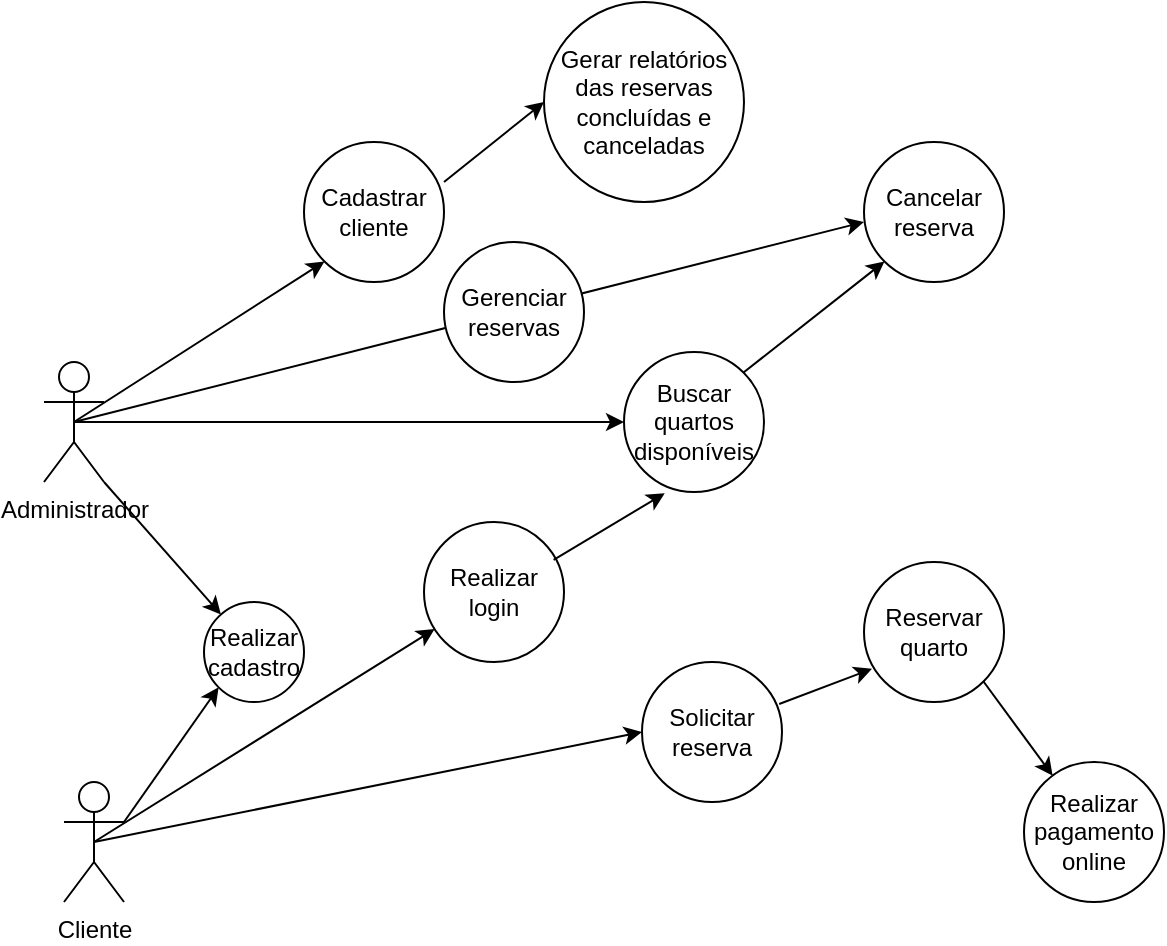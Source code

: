 <mxfile version="24.8.2" pages="4">
  <diagram name="Página-1" id="Xs34s9B4FBHWlUwhWFRe">
    <mxGraphModel dx="1050" dy="569" grid="1" gridSize="10" guides="1" tooltips="1" connect="1" arrows="1" fold="1" page="1" pageScale="1" pageWidth="827" pageHeight="1169" math="0" shadow="0">
      <root>
        <mxCell id="0" />
        <mxCell id="1" parent="0" />
        <mxCell id="_SJMLCTCJ_lndH7MMtLi-9" style="edgeStyle=none;rounded=0;orthogonalLoop=1;jettySize=auto;html=1;exitX=1;exitY=0.333;exitDx=0;exitDy=0;exitPerimeter=0;entryX=0;entryY=1;entryDx=0;entryDy=0;" edge="1" parent="1" source="_SJMLCTCJ_lndH7MMtLi-1" target="_SJMLCTCJ_lndH7MMtLi-2">
          <mxGeometry relative="1" as="geometry" />
        </mxCell>
        <mxCell id="_SJMLCTCJ_lndH7MMtLi-18" style="edgeStyle=none;rounded=0;orthogonalLoop=1;jettySize=auto;html=1;exitX=0.5;exitY=0.5;exitDx=0;exitDy=0;exitPerimeter=0;" edge="1" parent="1" source="_SJMLCTCJ_lndH7MMtLi-1" target="_SJMLCTCJ_lndH7MMtLi-17">
          <mxGeometry relative="1" as="geometry" />
        </mxCell>
        <mxCell id="_SJMLCTCJ_lndH7MMtLi-21" style="edgeStyle=none;rounded=0;orthogonalLoop=1;jettySize=auto;html=1;exitX=0.5;exitY=0.5;exitDx=0;exitDy=0;exitPerimeter=0;entryX=0;entryY=0.5;entryDx=0;entryDy=0;" edge="1" parent="1" source="_SJMLCTCJ_lndH7MMtLi-1" target="_SJMLCTCJ_lndH7MMtLi-22">
          <mxGeometry relative="1" as="geometry">
            <mxPoint x="370" y="715" as="targetPoint" />
          </mxGeometry>
        </mxCell>
        <mxCell id="_SJMLCTCJ_lndH7MMtLi-1" value="Cliente" style="shape=umlActor;verticalLabelPosition=bottom;verticalAlign=top;html=1;" vertex="1" parent="1">
          <mxGeometry x="90" y="740" width="30" height="60" as="geometry" />
        </mxCell>
        <mxCell id="_SJMLCTCJ_lndH7MMtLi-15" style="edgeStyle=none;rounded=0;orthogonalLoop=1;jettySize=auto;html=1;exitX=0.5;exitY=0.5;exitDx=0;exitDy=0;entryX=0;entryY=1;entryDx=0;entryDy=0;exitPerimeter=0;" edge="1" parent="1" source="_SJMLCTCJ_lndH7MMtLi-10" target="_SJMLCTCJ_lndH7MMtLi-14">
          <mxGeometry relative="1" as="geometry" />
        </mxCell>
        <mxCell id="_SJMLCTCJ_lndH7MMtLi-2" value="Realizar cadastro" style="ellipse;whiteSpace=wrap;html=1;" vertex="1" parent="1">
          <mxGeometry x="160" y="650" width="50" height="50" as="geometry" />
        </mxCell>
        <mxCell id="_SJMLCTCJ_lndH7MMtLi-13" style="edgeStyle=none;rounded=0;orthogonalLoop=1;jettySize=auto;html=1;exitX=1;exitY=1;exitDx=0;exitDy=0;exitPerimeter=0;" edge="1" parent="1" source="_SJMLCTCJ_lndH7MMtLi-10" target="_SJMLCTCJ_lndH7MMtLi-2">
          <mxGeometry relative="1" as="geometry" />
        </mxCell>
        <mxCell id="_SJMLCTCJ_lndH7MMtLi-20" style="edgeStyle=none;rounded=0;orthogonalLoop=1;jettySize=auto;html=1;exitX=0.5;exitY=0.5;exitDx=0;exitDy=0;exitPerimeter=0;" edge="1" parent="1" source="_SJMLCTCJ_lndH7MMtLi-10" target="_SJMLCTCJ_lndH7MMtLi-16">
          <mxGeometry relative="1" as="geometry" />
        </mxCell>
        <mxCell id="_SJMLCTCJ_lndH7MMtLi-23" style="edgeStyle=none;rounded=0;orthogonalLoop=1;jettySize=auto;html=1;exitX=0.5;exitY=0.5;exitDx=0;exitDy=0;exitPerimeter=0;" edge="1" parent="1" source="_SJMLCTCJ_lndH7MMtLi-10">
          <mxGeometry relative="1" as="geometry">
            <mxPoint x="490" y="460" as="targetPoint" />
          </mxGeometry>
        </mxCell>
        <mxCell id="_SJMLCTCJ_lndH7MMtLi-10" value="Administrador&lt;div&gt;&lt;br&gt;&lt;/div&gt;" style="shape=umlActor;verticalLabelPosition=bottom;verticalAlign=top;html=1;" vertex="1" parent="1">
          <mxGeometry x="80" y="530" width="30" height="60" as="geometry" />
        </mxCell>
        <mxCell id="_SJMLCTCJ_lndH7MMtLi-34" style="edgeStyle=none;rounded=0;orthogonalLoop=1;jettySize=auto;html=1;exitX=1;exitY=0.286;exitDx=0;exitDy=0;entryX=0;entryY=0.5;entryDx=0;entryDy=0;exitPerimeter=0;" edge="1" parent="1" source="_SJMLCTCJ_lndH7MMtLi-14" target="_SJMLCTCJ_lndH7MMtLi-33">
          <mxGeometry relative="1" as="geometry" />
        </mxCell>
        <mxCell id="_SJMLCTCJ_lndH7MMtLi-14" value="Cadastrar cliente" style="ellipse;whiteSpace=wrap;html=1;" vertex="1" parent="1">
          <mxGeometry x="210" y="420" width="70" height="70" as="geometry" />
        </mxCell>
        <mxCell id="_SJMLCTCJ_lndH7MMtLi-36" style="edgeStyle=none;rounded=0;orthogonalLoop=1;jettySize=auto;html=1;exitX=1;exitY=0;exitDx=0;exitDy=0;entryX=0;entryY=1;entryDx=0;entryDy=0;" edge="1" parent="1" source="_SJMLCTCJ_lndH7MMtLi-16" target="_SJMLCTCJ_lndH7MMtLi-31">
          <mxGeometry relative="1" as="geometry" />
        </mxCell>
        <mxCell id="_SJMLCTCJ_lndH7MMtLi-16" value="Buscar quartos disponíveis" style="ellipse;whiteSpace=wrap;html=1;" vertex="1" parent="1">
          <mxGeometry x="370" y="525" width="70" height="70" as="geometry" />
        </mxCell>
        <mxCell id="_SJMLCTCJ_lndH7MMtLi-17" value="Realizar login" style="ellipse;whiteSpace=wrap;html=1;" vertex="1" parent="1">
          <mxGeometry x="270" y="610" width="70" height="70" as="geometry" />
        </mxCell>
        <mxCell id="_SJMLCTCJ_lndH7MMtLi-19" style="edgeStyle=none;rounded=0;orthogonalLoop=1;jettySize=auto;html=1;exitX=0.926;exitY=0.271;exitDx=0;exitDy=0;entryX=0.291;entryY=1.009;entryDx=0;entryDy=0;entryPerimeter=0;exitPerimeter=0;" edge="1" parent="1" source="_SJMLCTCJ_lndH7MMtLi-17" target="_SJMLCTCJ_lndH7MMtLi-16">
          <mxGeometry relative="1" as="geometry" />
        </mxCell>
        <mxCell id="_SJMLCTCJ_lndH7MMtLi-22" value="Solicitar reserva" style="ellipse;whiteSpace=wrap;html=1;" vertex="1" parent="1">
          <mxGeometry x="379" y="680" width="70" height="70" as="geometry" />
        </mxCell>
        <mxCell id="_SJMLCTCJ_lndH7MMtLi-30" style="edgeStyle=none;rounded=0;orthogonalLoop=1;jettySize=auto;html=1;exitX=1;exitY=1;exitDx=0;exitDy=0;" edge="1" parent="1" source="_SJMLCTCJ_lndH7MMtLi-24" target="_SJMLCTCJ_lndH7MMtLi-27">
          <mxGeometry relative="1" as="geometry" />
        </mxCell>
        <mxCell id="_SJMLCTCJ_lndH7MMtLi-24" value="Reservar quarto" style="ellipse;whiteSpace=wrap;html=1;" vertex="1" parent="1">
          <mxGeometry x="490" y="630" width="70" height="70" as="geometry" />
        </mxCell>
        <mxCell id="_SJMLCTCJ_lndH7MMtLi-26" style="edgeStyle=none;rounded=0;orthogonalLoop=1;jettySize=auto;html=1;entryX=0.057;entryY=0.763;entryDx=0;entryDy=0;entryPerimeter=0;exitX=0.98;exitY=0.3;exitDx=0;exitDy=0;exitPerimeter=0;" edge="1" parent="1" source="_SJMLCTCJ_lndH7MMtLi-22" target="_SJMLCTCJ_lndH7MMtLi-24">
          <mxGeometry relative="1" as="geometry">
            <mxPoint x="450" y="700" as="sourcePoint" />
          </mxGeometry>
        </mxCell>
        <mxCell id="_SJMLCTCJ_lndH7MMtLi-27" value="Realizar pagamento online" style="ellipse;whiteSpace=wrap;html=1;" vertex="1" parent="1">
          <mxGeometry x="570" y="730" width="70" height="70" as="geometry" />
        </mxCell>
        <mxCell id="_SJMLCTCJ_lndH7MMtLi-31" value="Cancelar reserva" style="ellipse;whiteSpace=wrap;html=1;" vertex="1" parent="1">
          <mxGeometry x="490" y="420" width="70" height="70" as="geometry" />
        </mxCell>
        <mxCell id="_SJMLCTCJ_lndH7MMtLi-33" value="Gerar relatórios das reservas&lt;div&gt;concluídas e canceladas&lt;/div&gt;" style="ellipse;whiteSpace=wrap;html=1;" vertex="1" parent="1">
          <mxGeometry x="330" y="350" width="100" height="100" as="geometry" />
        </mxCell>
        <mxCell id="_SJMLCTCJ_lndH7MMtLi-35" value="Gerenciar reservas" style="ellipse;whiteSpace=wrap;html=1;" vertex="1" parent="1">
          <mxGeometry x="280" y="470" width="70" height="70" as="geometry" />
        </mxCell>
      </root>
    </mxGraphModel>
  </diagram>
  <diagram id="hhAptIYQSqwzp4arNveM" name="Página-2">
    <mxGraphModel grid="1" page="1" gridSize="10" guides="1" tooltips="1" connect="1" arrows="1" fold="1" pageScale="1" pageWidth="827" pageHeight="1169" math="0" shadow="0">
      <root>
        <mxCell id="0" />
        <mxCell id="1" parent="0" />
      </root>
    </mxGraphModel>
  </diagram>
  <diagram id="Rkd57YyKDMTf75G9Ija4" name="Página-3">
    <mxGraphModel grid="1" page="1" gridSize="10" guides="1" tooltips="1" connect="1" arrows="1" fold="1" pageScale="1" pageWidth="827" pageHeight="1169" math="0" shadow="0">
      <root>
        <mxCell id="0" />
        <mxCell id="1" parent="0" />
      </root>
    </mxGraphModel>
  </diagram>
  <diagram id="ZiuKM0MNv-dXGSIEmsT6" name="Página-4">
    <mxGraphModel grid="1" page="1" gridSize="10" guides="1" tooltips="1" connect="1" arrows="1" fold="1" pageScale="1" pageWidth="827" pageHeight="1169" math="0" shadow="0">
      <root>
        <mxCell id="0" />
        <mxCell id="1" parent="0" />
      </root>
    </mxGraphModel>
  </diagram>
</mxfile>
